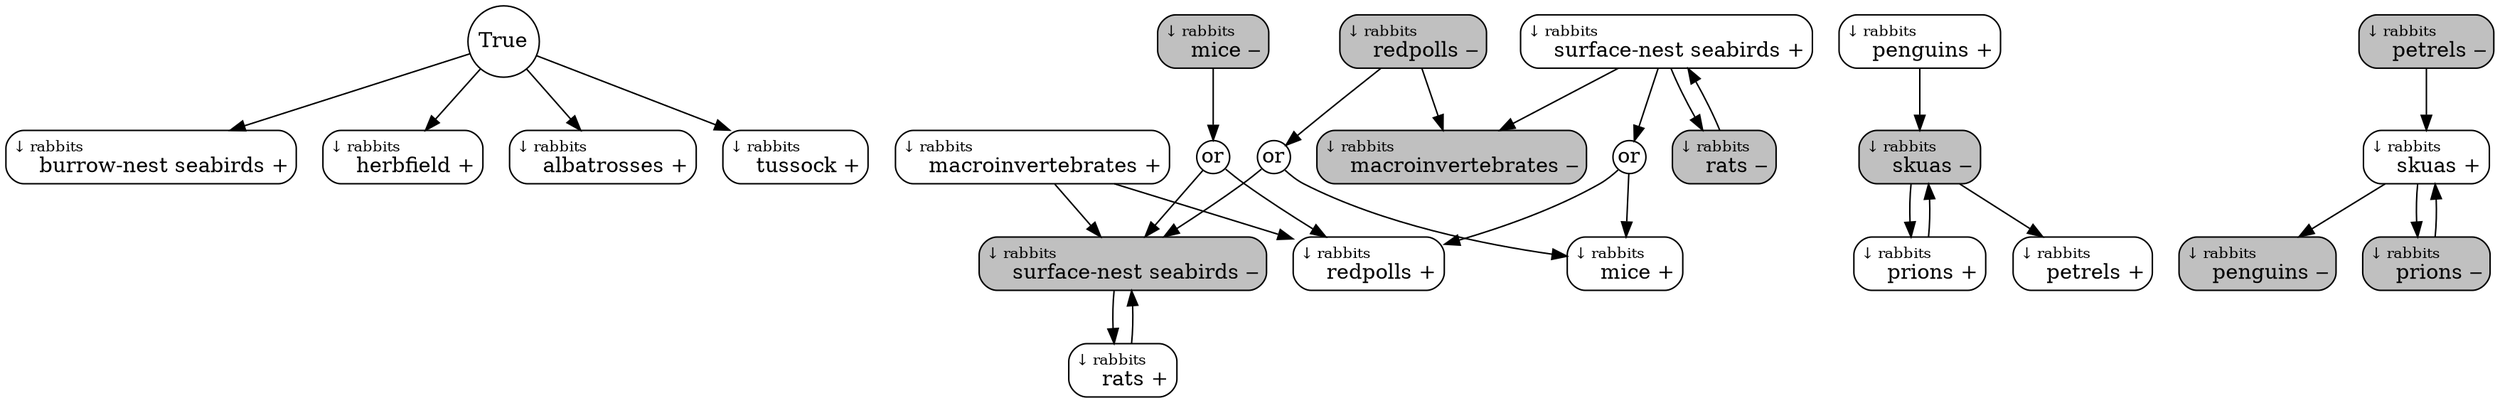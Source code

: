 digraph {

	node[style="rounded,filled", width=0, margin=0];


	True [shape = circle;fillcolor = white;];
	posrabbits_burrowSeabirds [shape = box;fillcolor = white;label = < <font point-size="10">&darr; rabbits</font><br align="left"/> &nbsp; &nbsp; burrow-nest seabirds + >;];
	posrabbits_herbfield [shape = box;fillcolor = white;label = < <font point-size="10">&darr; rabbits</font><br align="left"/> &nbsp; &nbsp; herbfield + >;];
	posrabbits_albatrosses [shape = box;fillcolor = white;label = < <font point-size="10">&darr; rabbits</font><br align="left"/> &nbsp; &nbsp; albatrosses + >;];
	posrabbits_tussock [shape = box;fillcolor = white;label = < <font point-size="10">&darr; rabbits</font><br align="left"/> &nbsp; &nbsp; tussock + >;];
	negrabbits_surfaceSeabirds [shape = box;fillcolor = gray;label = < <font point-size="10">&darr; rabbits</font><br align="left"/> &nbsp; &nbsp; surface-nest seabirds &#8210; >;];
	posrabbits_rats [shape = box;fillcolor = white;label = < <font point-size="10">&darr; rabbits</font><br align="left"/> &nbsp; &nbsp; rats + >;];
	negrabbits_rats [shape = box;fillcolor = gray;label = < <font point-size="10">&darr; rabbits</font><br align="left"/> &nbsp; &nbsp; rats &#8210; >;];
	posrabbits_surfaceSeabirds [shape = box;fillcolor = white;label = < <font point-size="10">&darr; rabbits</font><br align="left"/> &nbsp; &nbsp; surface-nest seabirds + >;];
	posrabbits_penguins [shape = box;fillcolor = white;label = < <font point-size="10">&darr; rabbits</font><br align="left"/> &nbsp; &nbsp; penguins + >;];
	negrabbits_skuas [shape = box;fillcolor = gray;label = < <font point-size="10">&darr; rabbits</font><br align="left"/> &nbsp; &nbsp; skuas &#8210; >;];
	posrabbits_skuas [shape = box;fillcolor = white;label = < <font point-size="10">&darr; rabbits</font><br align="left"/> &nbsp; &nbsp; skuas + >;];
	negrabbits_penguins [shape = box;fillcolor = gray;label = < <font point-size="10">&darr; rabbits</font><br align="left"/> &nbsp; &nbsp; penguins &#8210; >;];
	posrabbits_macroInverts [shape = box;fillcolor = white;label = < <font point-size="10">&darr; rabbits</font><br align="left"/> &nbsp; &nbsp; macroinvertebrates + >;];
	posrabbits_redpolls [shape = box;fillcolor = white;label = < <font point-size="10">&darr; rabbits</font><br align="left"/> &nbsp; &nbsp; redpolls + >;];
	negrabbits_redpolls [shape = box;fillcolor = gray;label = < <font point-size="10">&darr; rabbits</font><br align="left"/> &nbsp; &nbsp; redpolls &#8210; >;];
	negrabbits_macroInverts [shape = box;fillcolor = gray;label = < <font point-size="10">&darr; rabbits</font><br align="left"/> &nbsp; &nbsp; macroinvertebrates &#8210; >;];
	posrabbits_prions [shape = box;fillcolor = white;label = < <font point-size="10">&darr; rabbits</font><br align="left"/> &nbsp; &nbsp; prions + >;];
	negrabbits_prions [shape = box;fillcolor = gray;label = < <font point-size="10">&darr; rabbits</font><br align="left"/> &nbsp; &nbsp; prions &#8210; >;];
	negrabbits_petrels [shape = box;fillcolor = gray;label = < <font point-size="10">&darr; rabbits</font><br align="left"/> &nbsp; &nbsp; petrels &#8210; >;];
	posrabbits_petrels [shape = box;fillcolor = white;label = < <font point-size="10">&darr; rabbits</font><br align="left"/> &nbsp; &nbsp; petrels + >;];
	negrabbits_mice [shape = box;fillcolor = gray;label = < <font point-size="10">&darr; rabbits</font><br align="left"/> &nbsp; &nbsp; mice &#8210; >;];
	or0 [shape = circle;fillcolor = white;label = or;];
	or1 [shape = circle;fillcolor = white;label = or;];
	posrabbits_mice [shape = box;fillcolor = white;label = < <font point-size="10">&darr; rabbits</font><br align="left"/> &nbsp; &nbsp; mice + >;];
	or2 [shape = circle;fillcolor = white;label = or;];

True->posrabbits_burrowSeabirds;
True->posrabbits_herbfield;
True->posrabbits_albatrosses;
True->posrabbits_tussock;
negrabbits_surfaceSeabirds->posrabbits_rats;
posrabbits_rats->negrabbits_surfaceSeabirds;
negrabbits_rats->posrabbits_surfaceSeabirds;
posrabbits_surfaceSeabirds->negrabbits_macroInverts;
posrabbits_surfaceSeabirds->negrabbits_rats;
posrabbits_surfaceSeabirds->or1;
posrabbits_penguins->negrabbits_skuas;
negrabbits_skuas->posrabbits_prions;
negrabbits_skuas->posrabbits_petrels;
posrabbits_skuas->negrabbits_penguins;
posrabbits_skuas->negrabbits_prions;
posrabbits_macroInverts->posrabbits_redpolls;
posrabbits_macroInverts->negrabbits_surfaceSeabirds;
negrabbits_redpolls->negrabbits_macroInverts;
negrabbits_redpolls->or2;
posrabbits_prions->negrabbits_skuas;
negrabbits_prions->posrabbits_skuas;
negrabbits_petrels->posrabbits_skuas;
negrabbits_mice->or0;
or0->negrabbits_surfaceSeabirds;
or0->posrabbits_redpolls;
or1->posrabbits_mice;
or1->posrabbits_redpolls;
or2->posrabbits_mice;
or2->negrabbits_surfaceSeabirds;

}